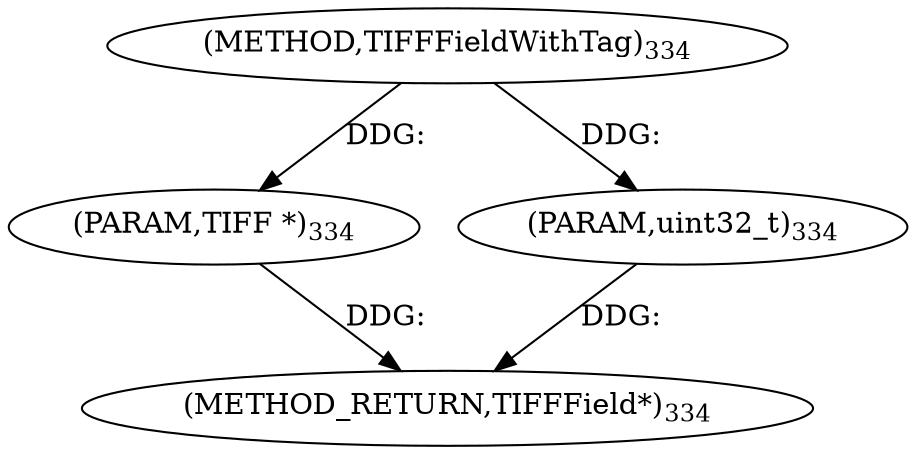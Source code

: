 digraph "TIFFFieldWithTag" {  
"8425" [label = <(METHOD,TIFFFieldWithTag)<SUB>334</SUB>> ]
"8428" [label = <(METHOD_RETURN,TIFFField*)<SUB>334</SUB>> ]
"8426" [label = <(PARAM,TIFF *)<SUB>334</SUB>> ]
"8427" [label = <(PARAM,uint32_t)<SUB>334</SUB>> ]
  "8426" -> "8428"  [ label = "DDG: "] 
  "8427" -> "8428"  [ label = "DDG: "] 
  "8425" -> "8426"  [ label = "DDG: "] 
  "8425" -> "8427"  [ label = "DDG: "] 
}
